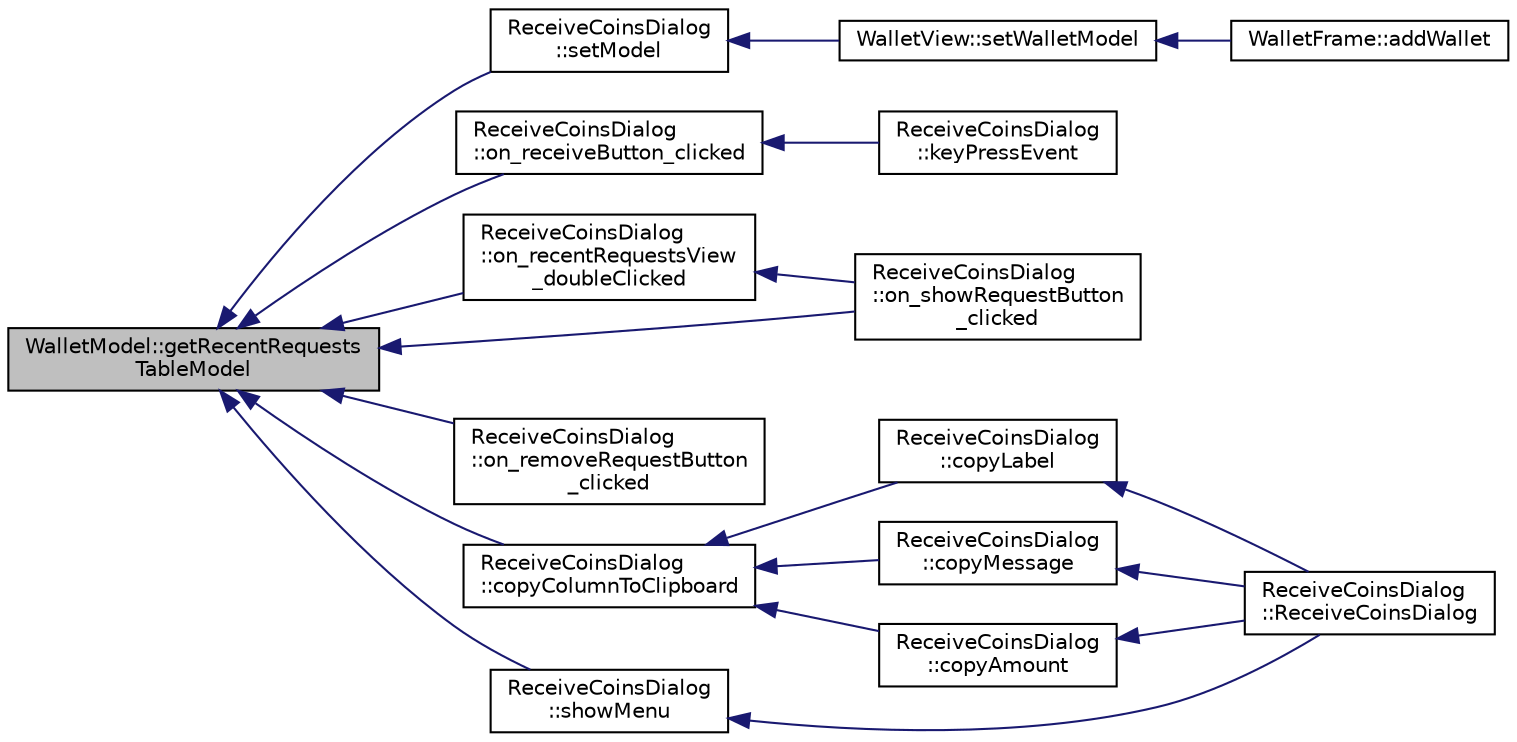 digraph "WalletModel::getRecentRequestsTableModel"
{
  edge [fontname="Helvetica",fontsize="10",labelfontname="Helvetica",labelfontsize="10"];
  node [fontname="Helvetica",fontsize="10",shape=record];
  rankdir="LR";
  Node646 [label="WalletModel::getRecentRequests\lTableModel",height=0.2,width=0.4,color="black", fillcolor="grey75", style="filled", fontcolor="black"];
  Node646 -> Node647 [dir="back",color="midnightblue",fontsize="10",style="solid",fontname="Helvetica"];
  Node647 [label="ReceiveCoinsDialog\l::setModel",height=0.2,width=0.4,color="black", fillcolor="white", style="filled",URL="$class_receive_coins_dialog.html#a856e5bbe280d792004e97e703f42c7f8"];
  Node647 -> Node648 [dir="back",color="midnightblue",fontsize="10",style="solid",fontname="Helvetica"];
  Node648 [label="WalletView::setWalletModel",height=0.2,width=0.4,color="black", fillcolor="white", style="filled",URL="$class_wallet_view.html#a0a37ff693a4f9c1e5ddc23f9cd3913be",tooltip="Set the wallet model. "];
  Node648 -> Node649 [dir="back",color="midnightblue",fontsize="10",style="solid",fontname="Helvetica"];
  Node649 [label="WalletFrame::addWallet",height=0.2,width=0.4,color="black", fillcolor="white", style="filled",URL="$class_wallet_frame.html#aa199c3f27654199d84c365cf86167d86"];
  Node646 -> Node650 [dir="back",color="midnightblue",fontsize="10",style="solid",fontname="Helvetica"];
  Node650 [label="ReceiveCoinsDialog\l::on_receiveButton_clicked",height=0.2,width=0.4,color="black", fillcolor="white", style="filled",URL="$class_receive_coins_dialog.html#a9db8de31f6889288cb22c061aa51e0cd"];
  Node650 -> Node651 [dir="back",color="midnightblue",fontsize="10",style="solid",fontname="Helvetica"];
  Node651 [label="ReceiveCoinsDialog\l::keyPressEvent",height=0.2,width=0.4,color="black", fillcolor="white", style="filled",URL="$class_receive_coins_dialog.html#abcf17b510c473bf3e94ef12f7f5cfc10"];
  Node646 -> Node652 [dir="back",color="midnightblue",fontsize="10",style="solid",fontname="Helvetica"];
  Node652 [label="ReceiveCoinsDialog\l::on_recentRequestsView\l_doubleClicked",height=0.2,width=0.4,color="black", fillcolor="white", style="filled",URL="$class_receive_coins_dialog.html#a5eabd6106c8e3b275305b84c0303f314"];
  Node652 -> Node653 [dir="back",color="midnightblue",fontsize="10",style="solid",fontname="Helvetica"];
  Node653 [label="ReceiveCoinsDialog\l::on_showRequestButton\l_clicked",height=0.2,width=0.4,color="black", fillcolor="white", style="filled",URL="$class_receive_coins_dialog.html#a56df78045de75af55f4c4045ad4b7fcd"];
  Node646 -> Node653 [dir="back",color="midnightblue",fontsize="10",style="solid",fontname="Helvetica"];
  Node646 -> Node654 [dir="back",color="midnightblue",fontsize="10",style="solid",fontname="Helvetica"];
  Node654 [label="ReceiveCoinsDialog\l::on_removeRequestButton\l_clicked",height=0.2,width=0.4,color="black", fillcolor="white", style="filled",URL="$class_receive_coins_dialog.html#a0cd8bb4c63c4b9bd3b27d9a4d6e08cfb"];
  Node646 -> Node655 [dir="back",color="midnightblue",fontsize="10",style="solid",fontname="Helvetica"];
  Node655 [label="ReceiveCoinsDialog\l::copyColumnToClipboard",height=0.2,width=0.4,color="black", fillcolor="white", style="filled",URL="$class_receive_coins_dialog.html#adcf53aced7dfa041a55278b4807a20a2"];
  Node655 -> Node656 [dir="back",color="midnightblue",fontsize="10",style="solid",fontname="Helvetica"];
  Node656 [label="ReceiveCoinsDialog\l::copyLabel",height=0.2,width=0.4,color="black", fillcolor="white", style="filled",URL="$class_receive_coins_dialog.html#abdd69012e01da1d61b0bf622f9e156b1"];
  Node656 -> Node657 [dir="back",color="midnightblue",fontsize="10",style="solid",fontname="Helvetica"];
  Node657 [label="ReceiveCoinsDialog\l::ReceiveCoinsDialog",height=0.2,width=0.4,color="black", fillcolor="white", style="filled",URL="$class_receive_coins_dialog.html#a0c982b94b7f23da8f208d09904352f89"];
  Node655 -> Node658 [dir="back",color="midnightblue",fontsize="10",style="solid",fontname="Helvetica"];
  Node658 [label="ReceiveCoinsDialog\l::copyMessage",height=0.2,width=0.4,color="black", fillcolor="white", style="filled",URL="$class_receive_coins_dialog.html#a99b4d3cbb14744e8b3eff41f83413cb7"];
  Node658 -> Node657 [dir="back",color="midnightblue",fontsize="10",style="solid",fontname="Helvetica"];
  Node655 -> Node659 [dir="back",color="midnightblue",fontsize="10",style="solid",fontname="Helvetica"];
  Node659 [label="ReceiveCoinsDialog\l::copyAmount",height=0.2,width=0.4,color="black", fillcolor="white", style="filled",URL="$class_receive_coins_dialog.html#a3f8309dfaa944576bae760ba33222463"];
  Node659 -> Node657 [dir="back",color="midnightblue",fontsize="10",style="solid",fontname="Helvetica"];
  Node646 -> Node660 [dir="back",color="midnightblue",fontsize="10",style="solid",fontname="Helvetica"];
  Node660 [label="ReceiveCoinsDialog\l::showMenu",height=0.2,width=0.4,color="black", fillcolor="white", style="filled",URL="$class_receive_coins_dialog.html#a9b485c40590668ac2e7d0a4a827a334f"];
  Node660 -> Node657 [dir="back",color="midnightblue",fontsize="10",style="solid",fontname="Helvetica"];
}
